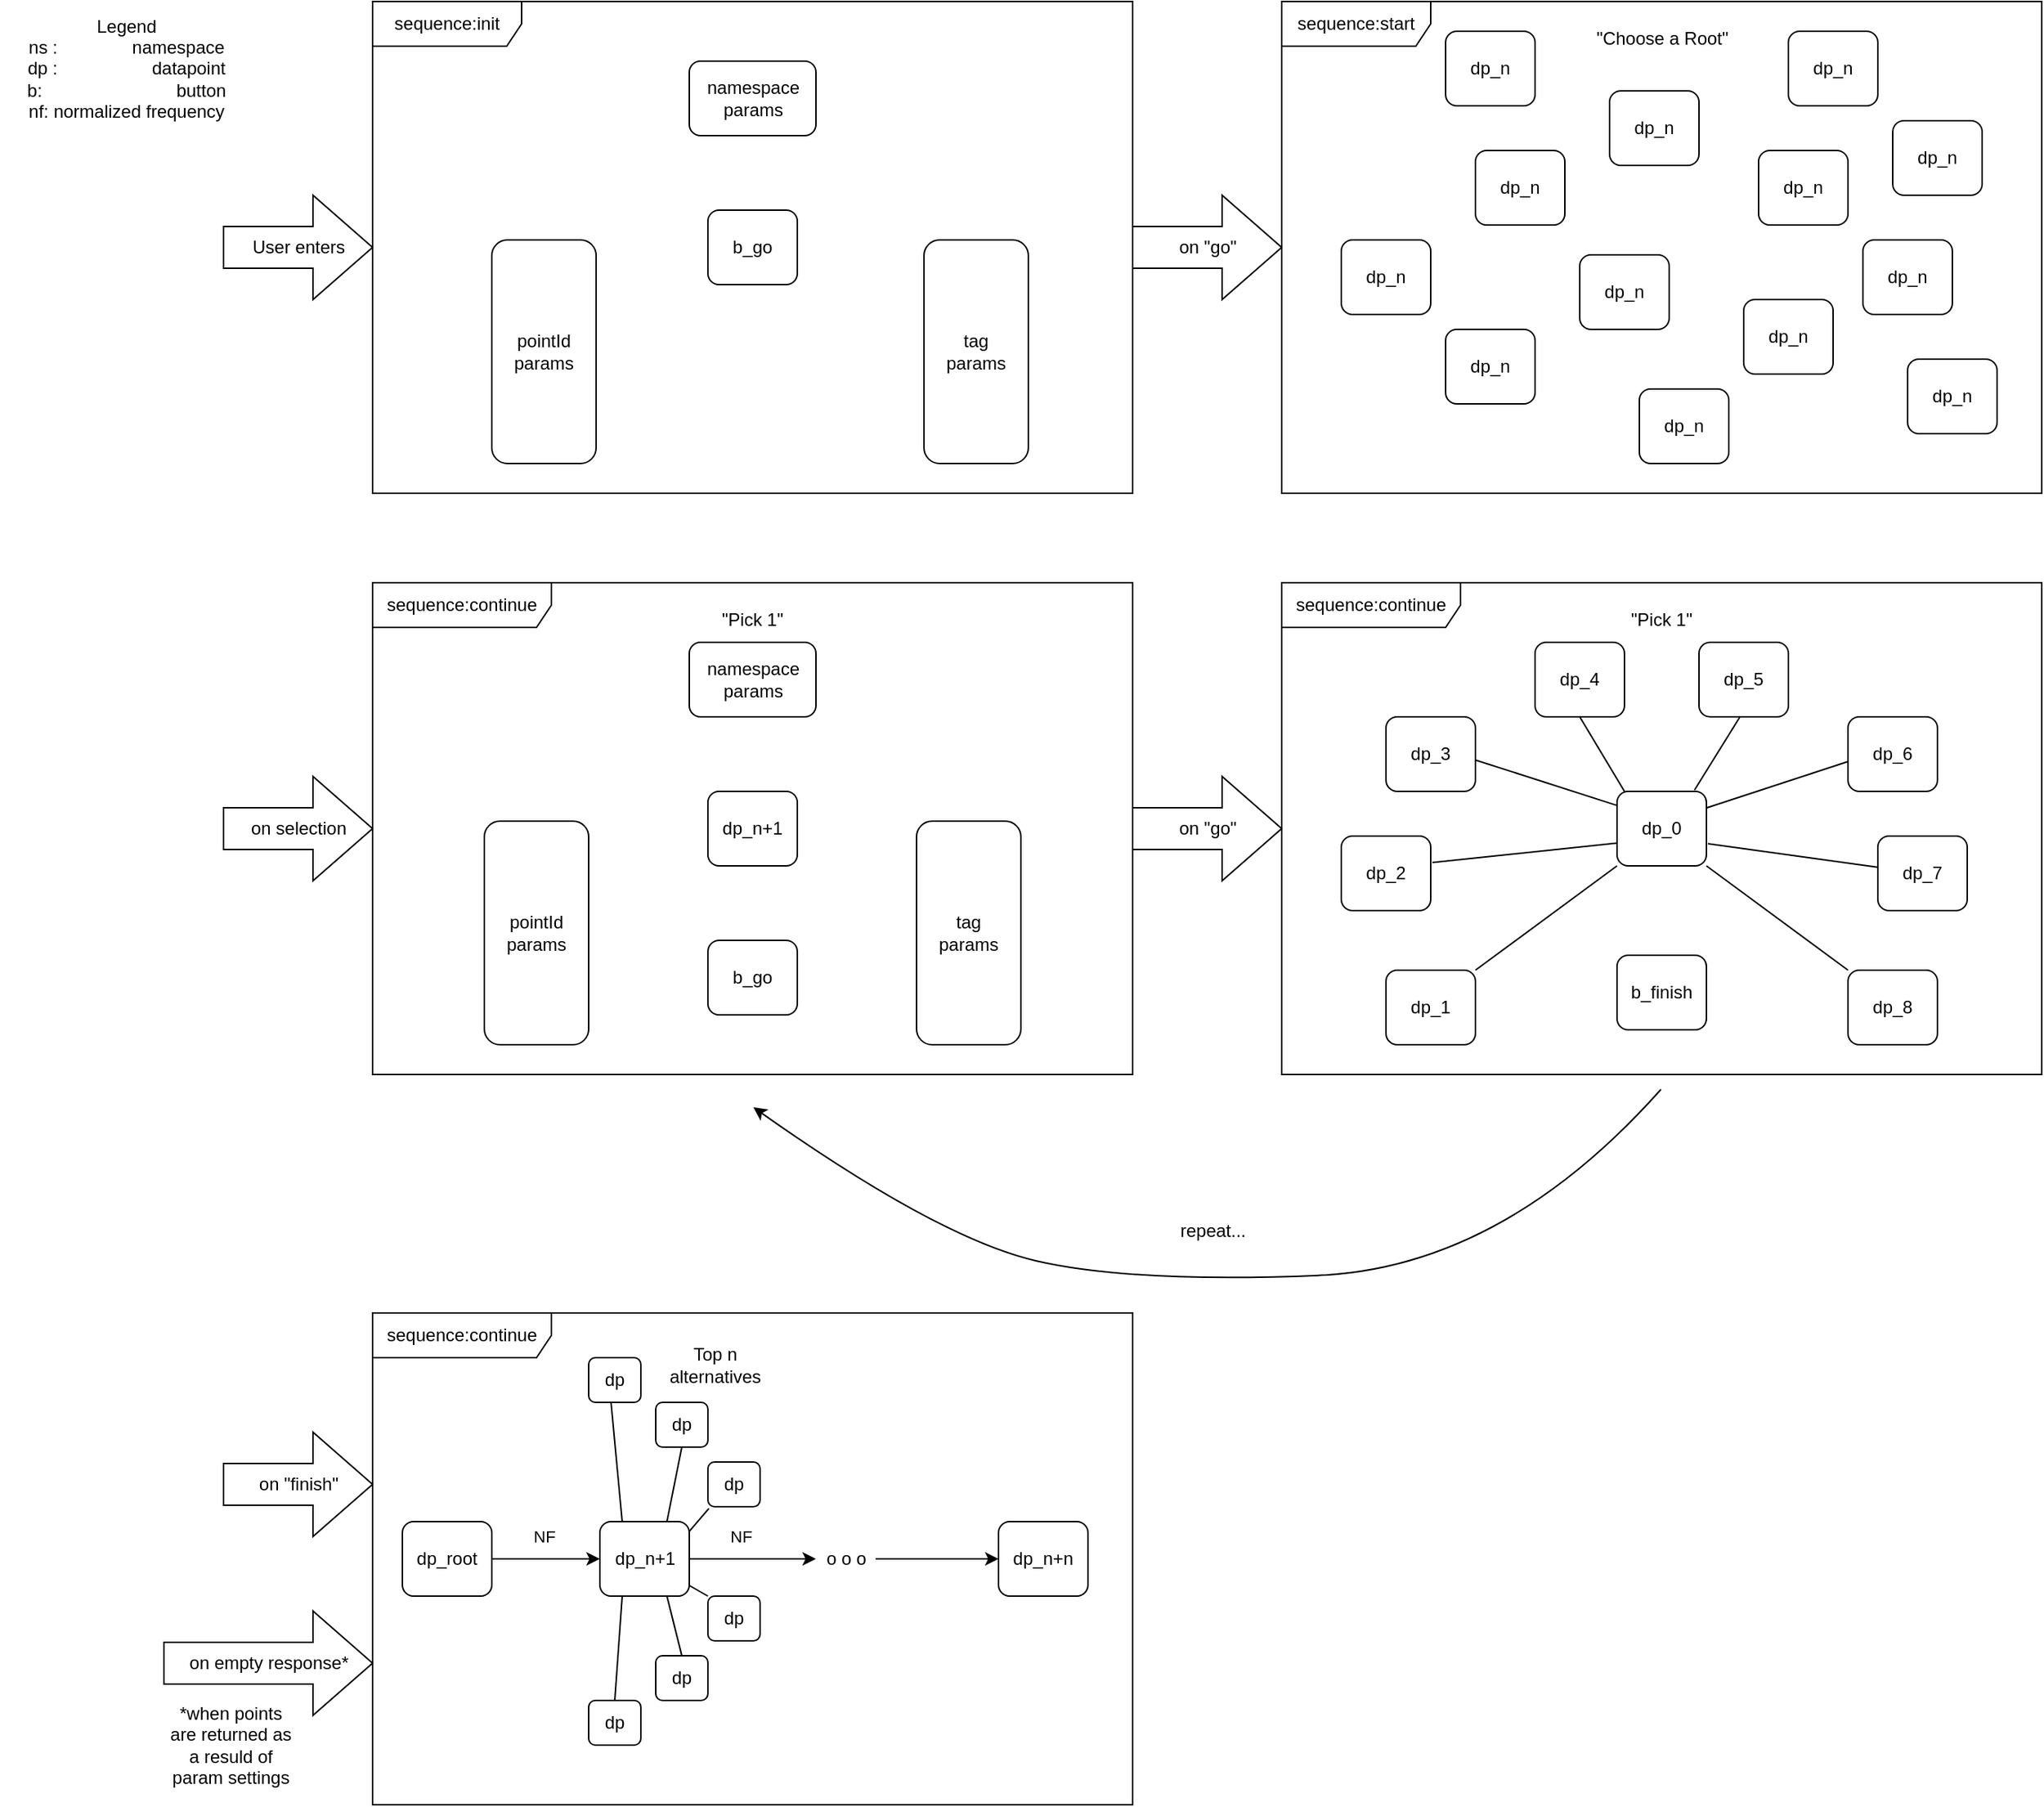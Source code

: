 <mxfile version="21.6.2" type="device">
  <diagram name="Side-1" id="ErCQwKdpXRA2XSfbXK5n">
    <mxGraphModel dx="2544" dy="949" grid="1" gridSize="10" guides="1" tooltips="1" connect="1" arrows="1" fold="1" page="1" pageScale="1" pageWidth="827" pageHeight="1169" math="0" shadow="0">
      <root>
        <mxCell id="0" />
        <mxCell id="1" parent="0" />
        <mxCell id="XocOM6HC5z4x2X3yC6n_-2" value="sequence:init" style="shape=umlFrame;whiteSpace=wrap;html=1;pointerEvents=0;width=100;height=30;" vertex="1" parent="1">
          <mxGeometry x="-120" y="50" width="510" height="330" as="geometry" />
        </mxCell>
        <mxCell id="XocOM6HC5z4x2X3yC6n_-3" value="User enters" style="html=1;shadow=0;dashed=0;align=center;verticalAlign=middle;shape=mxgraph.arrows2.arrow;dy=0.6;dx=40;notch=0;" vertex="1" parent="1">
          <mxGeometry x="-220" y="180" width="100" height="70" as="geometry" />
        </mxCell>
        <mxCell id="XocOM6HC5z4x2X3yC6n_-5" value="namespace&lt;br&gt;params" style="rounded=1;whiteSpace=wrap;html=1;" vertex="1" parent="1">
          <mxGeometry x="92.5" y="90" width="85" height="50" as="geometry" />
        </mxCell>
        <mxCell id="XocOM6HC5z4x2X3yC6n_-9" value="tag&lt;br&gt;params" style="rounded=1;whiteSpace=wrap;html=1;" vertex="1" parent="1">
          <mxGeometry x="250" y="210" width="70" height="150" as="geometry" />
        </mxCell>
        <mxCell id="XocOM6HC5z4x2X3yC6n_-11" value="pointId&lt;br&gt;params" style="rounded=1;whiteSpace=wrap;html=1;" vertex="1" parent="1">
          <mxGeometry x="-40" y="210" width="70" height="150" as="geometry" />
        </mxCell>
        <mxCell id="XocOM6HC5z4x2X3yC6n_-12" value="on &quot;go&quot;" style="html=1;shadow=0;dashed=0;align=center;verticalAlign=middle;shape=mxgraph.arrows2.arrow;dy=0.6;dx=40;notch=0;" vertex="1" parent="1">
          <mxGeometry x="390" y="180" width="100" height="70" as="geometry" />
        </mxCell>
        <mxCell id="XocOM6HC5z4x2X3yC6n_-14" value="sequence:start" style="shape=umlFrame;whiteSpace=wrap;html=1;pointerEvents=0;width=100;height=30;" vertex="1" parent="1">
          <mxGeometry x="490" y="50" width="510" height="330" as="geometry" />
        </mxCell>
        <mxCell id="XocOM6HC5z4x2X3yC6n_-15" value="dp_n" style="rounded=1;whiteSpace=wrap;html=1;" vertex="1" parent="1">
          <mxGeometry x="690" y="220" width="60" height="50" as="geometry" />
        </mxCell>
        <mxCell id="XocOM6HC5z4x2X3yC6n_-16" value="sequence:continue" style="shape=umlFrame;whiteSpace=wrap;html=1;pointerEvents=0;width=120;height=30;" vertex="1" parent="1">
          <mxGeometry x="-120" y="440" width="510" height="330" as="geometry" />
        </mxCell>
        <mxCell id="XocOM6HC5z4x2X3yC6n_-17" value="on selection" style="html=1;shadow=0;dashed=0;align=center;verticalAlign=middle;shape=mxgraph.arrows2.arrow;dy=0.6;dx=40;notch=0;" vertex="1" parent="1">
          <mxGeometry x="-220" y="570" width="100" height="70" as="geometry" />
        </mxCell>
        <mxCell id="XocOM6HC5z4x2X3yC6n_-26" value="&quot;Pick 1&quot;" style="text;html=1;strokeColor=none;fillColor=none;align=center;verticalAlign=middle;whiteSpace=wrap;rounded=0;" vertex="1" parent="1">
          <mxGeometry x="105" y="450" width="60" height="30" as="geometry" />
        </mxCell>
        <mxCell id="XocOM6HC5z4x2X3yC6n_-27" value="Legend&lt;br&gt;ns :&amp;nbsp; &amp;nbsp; &amp;nbsp; &amp;nbsp; &amp;nbsp; &amp;nbsp; &amp;nbsp; &amp;nbsp;namespace&lt;br&gt;dp :&amp;nbsp; &amp;nbsp; &amp;nbsp; &amp;nbsp; &amp;nbsp; &amp;nbsp; &amp;nbsp; &amp;nbsp; &amp;nbsp; &amp;nbsp;datapoint&lt;br&gt;b:&amp;nbsp; &amp;nbsp; &amp;nbsp; &amp;nbsp; &amp;nbsp; &amp;nbsp; &amp;nbsp; &amp;nbsp; &amp;nbsp; &amp;nbsp; &amp;nbsp; &amp;nbsp; &amp;nbsp; &amp;nbsp;button&lt;br&gt;nf: normalized frequency" style="text;html=1;strokeColor=none;fillColor=none;align=center;verticalAlign=middle;whiteSpace=wrap;rounded=0;" vertex="1" parent="1">
          <mxGeometry x="-370" y="50" width="170" height="90" as="geometry" />
        </mxCell>
        <mxCell id="XocOM6HC5z4x2X3yC6n_-29" value="sequence:continue" style="shape=umlFrame;whiteSpace=wrap;html=1;pointerEvents=0;width=120;height=30;" vertex="1" parent="1">
          <mxGeometry x="490" y="440" width="510" height="330" as="geometry" />
        </mxCell>
        <mxCell id="XocOM6HC5z4x2X3yC6n_-30" value="on &quot;go&quot;" style="html=1;shadow=0;dashed=0;align=center;verticalAlign=middle;shape=mxgraph.arrows2.arrow;dy=0.6;dx=40;notch=0;" vertex="1" parent="1">
          <mxGeometry x="390" y="570" width="100" height="70" as="geometry" />
        </mxCell>
        <mxCell id="XocOM6HC5z4x2X3yC6n_-31" value="dp_3" style="rounded=1;whiteSpace=wrap;html=1;" vertex="1" parent="1">
          <mxGeometry x="560" y="530" width="60" height="50" as="geometry" />
        </mxCell>
        <mxCell id="XocOM6HC5z4x2X3yC6n_-32" value="dp_4" style="rounded=1;whiteSpace=wrap;html=1;" vertex="1" parent="1">
          <mxGeometry x="660" y="480" width="60" height="50" as="geometry" />
        </mxCell>
        <mxCell id="XocOM6HC5z4x2X3yC6n_-33" value="dp_5" style="rounded=1;whiteSpace=wrap;html=1;" vertex="1" parent="1">
          <mxGeometry x="770" y="480" width="60" height="50" as="geometry" />
        </mxCell>
        <mxCell id="XocOM6HC5z4x2X3yC6n_-34" value="dp_6" style="rounded=1;whiteSpace=wrap;html=1;" vertex="1" parent="1">
          <mxGeometry x="870" y="530" width="60" height="50" as="geometry" />
        </mxCell>
        <mxCell id="XocOM6HC5z4x2X3yC6n_-35" value="dp_7" style="rounded=1;whiteSpace=wrap;html=1;" vertex="1" parent="1">
          <mxGeometry x="890" y="610" width="60" height="50" as="geometry" />
        </mxCell>
        <mxCell id="XocOM6HC5z4x2X3yC6n_-36" value="dp_8" style="rounded=1;whiteSpace=wrap;html=1;" vertex="1" parent="1">
          <mxGeometry x="870" y="700" width="60" height="50" as="geometry" />
        </mxCell>
        <mxCell id="XocOM6HC5z4x2X3yC6n_-37" value="dp_2" style="rounded=1;whiteSpace=wrap;html=1;" vertex="1" parent="1">
          <mxGeometry x="530" y="610" width="60" height="50" as="geometry" />
        </mxCell>
        <mxCell id="XocOM6HC5z4x2X3yC6n_-38" value="dp_1" style="rounded=1;whiteSpace=wrap;html=1;" vertex="1" parent="1">
          <mxGeometry x="560" y="700" width="60" height="50" as="geometry" />
        </mxCell>
        <mxCell id="XocOM6HC5z4x2X3yC6n_-39" value="&quot;Pick 1&quot;" style="text;html=1;strokeColor=none;fillColor=none;align=center;verticalAlign=middle;whiteSpace=wrap;rounded=0;" vertex="1" parent="1">
          <mxGeometry x="715" y="450" width="60" height="30" as="geometry" />
        </mxCell>
        <mxCell id="XocOM6HC5z4x2X3yC6n_-40" value="dp_0" style="rounded=1;whiteSpace=wrap;html=1;" vertex="1" parent="1">
          <mxGeometry x="715" y="580" width="60" height="50" as="geometry" />
        </mxCell>
        <mxCell id="XocOM6HC5z4x2X3yC6n_-41" value="b_go" style="rounded=1;whiteSpace=wrap;html=1;" vertex="1" parent="1">
          <mxGeometry x="105" y="190" width="60" height="50" as="geometry" />
        </mxCell>
        <mxCell id="XocOM6HC5z4x2X3yC6n_-43" value="&quot;Choose a Root&quot;" style="text;html=1;strokeColor=none;fillColor=none;align=center;verticalAlign=middle;whiteSpace=wrap;rounded=0;" vertex="1" parent="1">
          <mxGeometry x="692.5" y="60" width="105" height="30" as="geometry" />
        </mxCell>
        <mxCell id="XocOM6HC5z4x2X3yC6n_-44" value="dp_n" style="rounded=1;whiteSpace=wrap;html=1;" vertex="1" parent="1">
          <mxGeometry x="600" y="70" width="60" height="50" as="geometry" />
        </mxCell>
        <mxCell id="XocOM6HC5z4x2X3yC6n_-45" value="dp_n" style="rounded=1;whiteSpace=wrap;html=1;" vertex="1" parent="1">
          <mxGeometry x="710" y="110" width="60" height="50" as="geometry" />
        </mxCell>
        <mxCell id="XocOM6HC5z4x2X3yC6n_-46" value="dp_n" style="rounded=1;whiteSpace=wrap;html=1;" vertex="1" parent="1">
          <mxGeometry x="900" y="130" width="60" height="50" as="geometry" />
        </mxCell>
        <mxCell id="XocOM6HC5z4x2X3yC6n_-47" value="dp_n" style="rounded=1;whiteSpace=wrap;html=1;" vertex="1" parent="1">
          <mxGeometry x="800" y="250" width="60" height="50" as="geometry" />
        </mxCell>
        <mxCell id="XocOM6HC5z4x2X3yC6n_-48" value="dp_n" style="rounded=1;whiteSpace=wrap;html=1;" vertex="1" parent="1">
          <mxGeometry x="810" y="150" width="60" height="50" as="geometry" />
        </mxCell>
        <mxCell id="XocOM6HC5z4x2X3yC6n_-49" value="dp_n" style="rounded=1;whiteSpace=wrap;html=1;" vertex="1" parent="1">
          <mxGeometry x="600" y="270" width="60" height="50" as="geometry" />
        </mxCell>
        <mxCell id="XocOM6HC5z4x2X3yC6n_-50" value="dp_n" style="rounded=1;whiteSpace=wrap;html=1;" vertex="1" parent="1">
          <mxGeometry x="730" y="310" width="60" height="50" as="geometry" />
        </mxCell>
        <mxCell id="XocOM6HC5z4x2X3yC6n_-51" value="dp_n" style="rounded=1;whiteSpace=wrap;html=1;" vertex="1" parent="1">
          <mxGeometry x="530" y="210" width="60" height="50" as="geometry" />
        </mxCell>
        <mxCell id="XocOM6HC5z4x2X3yC6n_-52" value="dp_n" style="rounded=1;whiteSpace=wrap;html=1;" vertex="1" parent="1">
          <mxGeometry x="620" y="150" width="60" height="50" as="geometry" />
        </mxCell>
        <mxCell id="XocOM6HC5z4x2X3yC6n_-53" value="dp_n" style="rounded=1;whiteSpace=wrap;html=1;" vertex="1" parent="1">
          <mxGeometry x="830" y="70" width="60" height="50" as="geometry" />
        </mxCell>
        <mxCell id="XocOM6HC5z4x2X3yC6n_-54" value="dp_n" style="rounded=1;whiteSpace=wrap;html=1;" vertex="1" parent="1">
          <mxGeometry x="910" y="290" width="60" height="50" as="geometry" />
        </mxCell>
        <mxCell id="XocOM6HC5z4x2X3yC6n_-55" value="dp_n" style="rounded=1;whiteSpace=wrap;html=1;" vertex="1" parent="1">
          <mxGeometry x="880" y="210" width="60" height="50" as="geometry" />
        </mxCell>
        <mxCell id="XocOM6HC5z4x2X3yC6n_-56" value="namespace&lt;br&gt;params" style="rounded=1;whiteSpace=wrap;html=1;" vertex="1" parent="1">
          <mxGeometry x="92.5" y="480" width="85" height="50" as="geometry" />
        </mxCell>
        <mxCell id="XocOM6HC5z4x2X3yC6n_-57" value="tag&lt;br&gt;params" style="rounded=1;whiteSpace=wrap;html=1;" vertex="1" parent="1">
          <mxGeometry x="245" y="600" width="70" height="150" as="geometry" />
        </mxCell>
        <mxCell id="XocOM6HC5z4x2X3yC6n_-58" value="pointId&lt;br&gt;params" style="rounded=1;whiteSpace=wrap;html=1;" vertex="1" parent="1">
          <mxGeometry x="-45" y="600" width="70" height="150" as="geometry" />
        </mxCell>
        <mxCell id="XocOM6HC5z4x2X3yC6n_-59" value="b_go" style="rounded=1;whiteSpace=wrap;html=1;" vertex="1" parent="1">
          <mxGeometry x="105" y="680" width="60" height="50" as="geometry" />
        </mxCell>
        <mxCell id="XocOM6HC5z4x2X3yC6n_-60" value="dp_n+1" style="rounded=1;whiteSpace=wrap;html=1;" vertex="1" parent="1">
          <mxGeometry x="105" y="580" width="60" height="50" as="geometry" />
        </mxCell>
        <mxCell id="XocOM6HC5z4x2X3yC6n_-61" value="" style="endArrow=none;html=1;rounded=0;" edge="1" parent="1">
          <mxGeometry width="50" height="50" relative="1" as="geometry">
            <mxPoint x="720" y="580" as="sourcePoint" />
            <mxPoint x="690" y="530" as="targetPoint" />
          </mxGeometry>
        </mxCell>
        <mxCell id="XocOM6HC5z4x2X3yC6n_-62" value="" style="endArrow=none;html=1;rounded=0;exitX=0.867;exitY=-0.018;exitDx=0;exitDy=0;exitPerimeter=0;" edge="1" parent="1" source="XocOM6HC5z4x2X3yC6n_-40">
          <mxGeometry width="50" height="50" relative="1" as="geometry">
            <mxPoint x="828.5" y="581" as="sourcePoint" />
            <mxPoint x="797.5" y="530" as="targetPoint" />
          </mxGeometry>
        </mxCell>
        <mxCell id="XocOM6HC5z4x2X3yC6n_-63" value="" style="endArrow=none;html=1;rounded=0;exitX=1;exitY=0.222;exitDx=0;exitDy=0;exitPerimeter=0;" edge="1" parent="1" source="XocOM6HC5z4x2X3yC6n_-40">
          <mxGeometry width="50" height="50" relative="1" as="geometry">
            <mxPoint x="839.5" y="609" as="sourcePoint" />
            <mxPoint x="870" y="560" as="targetPoint" />
          </mxGeometry>
        </mxCell>
        <mxCell id="XocOM6HC5z4x2X3yC6n_-64" value="" style="endArrow=none;html=1;rounded=0;exitX=1.017;exitY=0.703;exitDx=0;exitDy=0;exitPerimeter=0;" edge="1" parent="1" source="XocOM6HC5z4x2X3yC6n_-40">
          <mxGeometry width="50" height="50" relative="1" as="geometry">
            <mxPoint x="797.5" y="660" as="sourcePoint" />
            <mxPoint x="890.5" y="631" as="targetPoint" />
          </mxGeometry>
        </mxCell>
        <mxCell id="XocOM6HC5z4x2X3yC6n_-65" value="" style="endArrow=none;html=1;rounded=0;exitX=1;exitY=1;exitDx=0;exitDy=0;entryX=0;entryY=0;entryDx=0;entryDy=0;" edge="1" parent="1" source="XocOM6HC5z4x2X3yC6n_-40" target="XocOM6HC5z4x2X3yC6n_-36">
          <mxGeometry width="50" height="50" relative="1" as="geometry">
            <mxPoint x="764.5" y="674" as="sourcePoint" />
            <mxPoint x="880" y="700" as="targetPoint" />
          </mxGeometry>
        </mxCell>
        <mxCell id="XocOM6HC5z4x2X3yC6n_-66" value="" style="endArrow=none;html=1;rounded=0;exitX=0;exitY=1;exitDx=0;exitDy=0;entryX=1;entryY=0;entryDx=0;entryDy=0;" edge="1" parent="1" source="XocOM6HC5z4x2X3yC6n_-40" target="XocOM6HC5z4x2X3yC6n_-38">
          <mxGeometry width="50" height="50" relative="1" as="geometry">
            <mxPoint x="705" y="630" as="sourcePoint" />
            <mxPoint x="800" y="700" as="targetPoint" />
          </mxGeometry>
        </mxCell>
        <mxCell id="XocOM6HC5z4x2X3yC6n_-67" value="" style="endArrow=none;html=1;rounded=0;exitX=0.005;exitY=0.191;exitDx=0;exitDy=0;exitPerimeter=0;" edge="1" parent="1" source="XocOM6HC5z4x2X3yC6n_-40">
          <mxGeometry width="50" height="50" relative="1" as="geometry">
            <mxPoint x="651" y="610" as="sourcePoint" />
            <mxPoint x="620" y="559" as="targetPoint" />
          </mxGeometry>
        </mxCell>
        <mxCell id="XocOM6HC5z4x2X3yC6n_-68" value="" style="endArrow=none;html=1;rounded=0;exitX=-0.007;exitY=0.696;exitDx=0;exitDy=0;exitPerimeter=0;entryX=1.018;entryY=0.354;entryDx=0;entryDy=0;entryPerimeter=0;" edge="1" parent="1" source="XocOM6HC5z4x2X3yC6n_-40" target="XocOM6HC5z4x2X3yC6n_-37">
          <mxGeometry width="50" height="50" relative="1" as="geometry">
            <mxPoint x="715" y="601" as="sourcePoint" />
            <mxPoint x="620" y="570" as="targetPoint" />
          </mxGeometry>
        </mxCell>
        <mxCell id="XocOM6HC5z4x2X3yC6n_-69" value="" style="curved=1;endArrow=classic;html=1;rounded=0;exitX=0.513;exitY=1.001;exitDx=0;exitDy=0;exitPerimeter=0;entryX=0.505;entryY=1.007;entryDx=0;entryDy=0;entryPerimeter=0;" edge="1" parent="1">
          <mxGeometry width="50" height="50" relative="1" as="geometry">
            <mxPoint x="744.48" y="780.0" as="sourcePoint" />
            <mxPoint x="135.53" y="791.99" as="targetPoint" />
            <Array as="points">
              <mxPoint x="637.98" y="899.68" />
              <mxPoint x="390" y="910" />
              <mxPoint x="260" y="880" />
            </Array>
          </mxGeometry>
        </mxCell>
        <mxCell id="XocOM6HC5z4x2X3yC6n_-70" value="repeat..." style="text;html=1;strokeColor=none;fillColor=none;align=center;verticalAlign=middle;whiteSpace=wrap;rounded=0;" vertex="1" parent="1">
          <mxGeometry x="414" y="860" width="60" height="30" as="geometry" />
        </mxCell>
        <mxCell id="XocOM6HC5z4x2X3yC6n_-71" value="b_finish" style="rounded=1;whiteSpace=wrap;html=1;" vertex="1" parent="1">
          <mxGeometry x="715" y="690" width="60" height="50" as="geometry" />
        </mxCell>
        <mxCell id="XocOM6HC5z4x2X3yC6n_-80" value="sequence:continue" style="shape=umlFrame;whiteSpace=wrap;html=1;pointerEvents=0;width=120;height=30;" vertex="1" parent="1">
          <mxGeometry x="-120" y="930" width="510" height="330" as="geometry" />
        </mxCell>
        <mxCell id="XocOM6HC5z4x2X3yC6n_-81" value="on &quot;finish&quot;" style="html=1;shadow=0;dashed=0;align=center;verticalAlign=middle;shape=mxgraph.arrows2.arrow;dy=0.6;dx=40;notch=0;" vertex="1" parent="1">
          <mxGeometry x="-220" y="1010" width="100" height="70" as="geometry" />
        </mxCell>
        <mxCell id="XocOM6HC5z4x2X3yC6n_-92" style="edgeStyle=orthogonalEdgeStyle;rounded=0;orthogonalLoop=1;jettySize=auto;html=1;" edge="1" parent="1" source="XocOM6HC5z4x2X3yC6n_-88" target="XocOM6HC5z4x2X3yC6n_-89">
          <mxGeometry relative="1" as="geometry" />
        </mxCell>
        <mxCell id="XocOM6HC5z4x2X3yC6n_-105" value="NF" style="edgeLabel;html=1;align=center;verticalAlign=middle;resizable=0;points=[];" vertex="1" connectable="0" parent="XocOM6HC5z4x2X3yC6n_-92">
          <mxGeometry x="0.086" y="-1" relative="1" as="geometry">
            <mxPoint x="-5" y="-16" as="offset" />
          </mxGeometry>
        </mxCell>
        <mxCell id="XocOM6HC5z4x2X3yC6n_-88" value="dp_root" style="rounded=1;whiteSpace=wrap;html=1;" vertex="1" parent="1">
          <mxGeometry x="-100" y="1070" width="60" height="50" as="geometry" />
        </mxCell>
        <mxCell id="XocOM6HC5z4x2X3yC6n_-94" style="edgeStyle=orthogonalEdgeStyle;rounded=0;orthogonalLoop=1;jettySize=auto;html=1;entryX=0;entryY=0.5;entryDx=0;entryDy=0;" edge="1" parent="1" source="XocOM6HC5z4x2X3yC6n_-89" target="XocOM6HC5z4x2X3yC6n_-95">
          <mxGeometry relative="1" as="geometry">
            <mxPoint x="130" y="1095" as="targetPoint" />
          </mxGeometry>
        </mxCell>
        <mxCell id="XocOM6HC5z4x2X3yC6n_-106" value="NF" style="edgeLabel;html=1;align=center;verticalAlign=middle;resizable=0;points=[];" vertex="1" connectable="0" parent="XocOM6HC5z4x2X3yC6n_-94">
          <mxGeometry x="-0.192" relative="1" as="geometry">
            <mxPoint y="-15" as="offset" />
          </mxGeometry>
        </mxCell>
        <mxCell id="XocOM6HC5z4x2X3yC6n_-89" value="dp_n+1" style="rounded=1;whiteSpace=wrap;html=1;" vertex="1" parent="1">
          <mxGeometry x="32.5" y="1070" width="60" height="50" as="geometry" />
        </mxCell>
        <mxCell id="XocOM6HC5z4x2X3yC6n_-90" value="dp_n+n" style="rounded=1;whiteSpace=wrap;html=1;" vertex="1" parent="1">
          <mxGeometry x="300" y="1070" width="60" height="50" as="geometry" />
        </mxCell>
        <mxCell id="XocOM6HC5z4x2X3yC6n_-98" style="edgeStyle=orthogonalEdgeStyle;rounded=0;orthogonalLoop=1;jettySize=auto;html=1;entryX=0;entryY=0.5;entryDx=0;entryDy=0;" edge="1" parent="1" source="XocOM6HC5z4x2X3yC6n_-95" target="XocOM6HC5z4x2X3yC6n_-90">
          <mxGeometry relative="1" as="geometry" />
        </mxCell>
        <mxCell id="XocOM6HC5z4x2X3yC6n_-95" value="o o o" style="text;html=1;strokeColor=none;fillColor=none;align=center;verticalAlign=middle;whiteSpace=wrap;rounded=0;" vertex="1" parent="1">
          <mxGeometry x="177.5" y="1080" width="40" height="30" as="geometry" />
        </mxCell>
        <mxCell id="XocOM6HC5z4x2X3yC6n_-99" value="dp" style="rounded=1;whiteSpace=wrap;html=1;" vertex="1" parent="1">
          <mxGeometry x="105" y="1030" width="35" height="30" as="geometry" />
        </mxCell>
        <mxCell id="XocOM6HC5z4x2X3yC6n_-100" value="dp" style="rounded=1;whiteSpace=wrap;html=1;" vertex="1" parent="1">
          <mxGeometry x="70" y="990" width="35" height="30" as="geometry" />
        </mxCell>
        <mxCell id="XocOM6HC5z4x2X3yC6n_-101" value="dp" style="rounded=1;whiteSpace=wrap;html=1;" vertex="1" parent="1">
          <mxGeometry x="25" y="960" width="35" height="30" as="geometry" />
        </mxCell>
        <mxCell id="XocOM6HC5z4x2X3yC6n_-102" value="dp" style="rounded=1;whiteSpace=wrap;html=1;" vertex="1" parent="1">
          <mxGeometry x="105" y="1120" width="35" height="30" as="geometry" />
        </mxCell>
        <mxCell id="XocOM6HC5z4x2X3yC6n_-103" value="dp" style="rounded=1;whiteSpace=wrap;html=1;" vertex="1" parent="1">
          <mxGeometry x="70" y="1160" width="35" height="30" as="geometry" />
        </mxCell>
        <mxCell id="XocOM6HC5z4x2X3yC6n_-104" value="dp" style="rounded=1;whiteSpace=wrap;html=1;" vertex="1" parent="1">
          <mxGeometry x="25" y="1190" width="35" height="30" as="geometry" />
        </mxCell>
        <mxCell id="XocOM6HC5z4x2X3yC6n_-108" value="" style="endArrow=none;html=1;rounded=0;exitX=0.25;exitY=0;exitDx=0;exitDy=0;" edge="1" parent="1" source="XocOM6HC5z4x2X3yC6n_-89">
          <mxGeometry width="50" height="50" relative="1" as="geometry">
            <mxPoint x="-10" y="1040" as="sourcePoint" />
            <mxPoint x="40" y="990" as="targetPoint" />
          </mxGeometry>
        </mxCell>
        <mxCell id="XocOM6HC5z4x2X3yC6n_-109" value="" style="endArrow=none;html=1;rounded=0;exitX=0.25;exitY=1;exitDx=0;exitDy=0;entryX=0.5;entryY=0;entryDx=0;entryDy=0;" edge="1" parent="1" source="XocOM6HC5z4x2X3yC6n_-89" target="XocOM6HC5z4x2X3yC6n_-104">
          <mxGeometry width="50" height="50" relative="1" as="geometry">
            <mxPoint x="58" y="1080" as="sourcePoint" />
            <mxPoint x="50" y="1000" as="targetPoint" />
          </mxGeometry>
        </mxCell>
        <mxCell id="XocOM6HC5z4x2X3yC6n_-110" value="" style="endArrow=none;html=1;rounded=0;exitX=0.75;exitY=1;exitDx=0;exitDy=0;entryX=0.5;entryY=0;entryDx=0;entryDy=0;" edge="1" parent="1" source="XocOM6HC5z4x2X3yC6n_-89" target="XocOM6HC5z4x2X3yC6n_-103">
          <mxGeometry width="50" height="50" relative="1" as="geometry">
            <mxPoint x="58" y="1130" as="sourcePoint" />
            <mxPoint x="53" y="1200" as="targetPoint" />
          </mxGeometry>
        </mxCell>
        <mxCell id="XocOM6HC5z4x2X3yC6n_-111" value="" style="endArrow=none;html=1;rounded=0;exitX=1.004;exitY=0.86;exitDx=0;exitDy=0;entryX=0;entryY=0;entryDx=0;entryDy=0;exitPerimeter=0;" edge="1" parent="1" source="XocOM6HC5z4x2X3yC6n_-89" target="XocOM6HC5z4x2X3yC6n_-102">
          <mxGeometry width="50" height="50" relative="1" as="geometry">
            <mxPoint x="92.5" y="1115" as="sourcePoint" />
            <mxPoint x="102.5" y="1155" as="targetPoint" />
          </mxGeometry>
        </mxCell>
        <mxCell id="XocOM6HC5z4x2X3yC6n_-112" value="" style="endArrow=none;html=1;rounded=0;exitX=1;exitY=0.131;exitDx=0;exitDy=0;entryX=0.019;entryY=1.039;entryDx=0;entryDy=0;exitPerimeter=0;entryPerimeter=0;" edge="1" parent="1" source="XocOM6HC5z4x2X3yC6n_-89" target="XocOM6HC5z4x2X3yC6n_-99">
          <mxGeometry width="50" height="50" relative="1" as="geometry">
            <mxPoint x="92.5" y="1080" as="sourcePoint" />
            <mxPoint x="104.5" y="1087" as="targetPoint" />
          </mxGeometry>
        </mxCell>
        <mxCell id="XocOM6HC5z4x2X3yC6n_-113" value="" style="endArrow=none;html=1;rounded=0;exitX=0.75;exitY=0;exitDx=0;exitDy=0;entryX=0.5;entryY=1;entryDx=0;entryDy=0;" edge="1" parent="1" source="XocOM6HC5z4x2X3yC6n_-89" target="XocOM6HC5z4x2X3yC6n_-100">
          <mxGeometry width="50" height="50" relative="1" as="geometry">
            <mxPoint x="70" y="1070" as="sourcePoint" />
            <mxPoint x="83" y="1054" as="targetPoint" />
          </mxGeometry>
        </mxCell>
        <mxCell id="XocOM6HC5z4x2X3yC6n_-114" value="on empty response*" style="html=1;shadow=0;dashed=0;align=center;verticalAlign=middle;shape=mxgraph.arrows2.arrow;dy=0.6;dx=40;notch=0;" vertex="1" parent="1">
          <mxGeometry x="-260" y="1130" width="140" height="70" as="geometry" />
        </mxCell>
        <mxCell id="XocOM6HC5z4x2X3yC6n_-116" value="*when points are returned as a resuld of param settings" style="text;html=1;strokeColor=none;fillColor=none;align=center;verticalAlign=middle;whiteSpace=wrap;rounded=0;" vertex="1" parent="1">
          <mxGeometry x="-260" y="1190" width="90" height="60" as="geometry" />
        </mxCell>
        <mxCell id="XocOM6HC5z4x2X3yC6n_-117" value="Top n alternatives" style="text;html=1;strokeColor=none;fillColor=none;align=center;verticalAlign=middle;whiteSpace=wrap;rounded=0;" vertex="1" parent="1">
          <mxGeometry x="70" y="950" width="80" height="30" as="geometry" />
        </mxCell>
      </root>
    </mxGraphModel>
  </diagram>
</mxfile>
